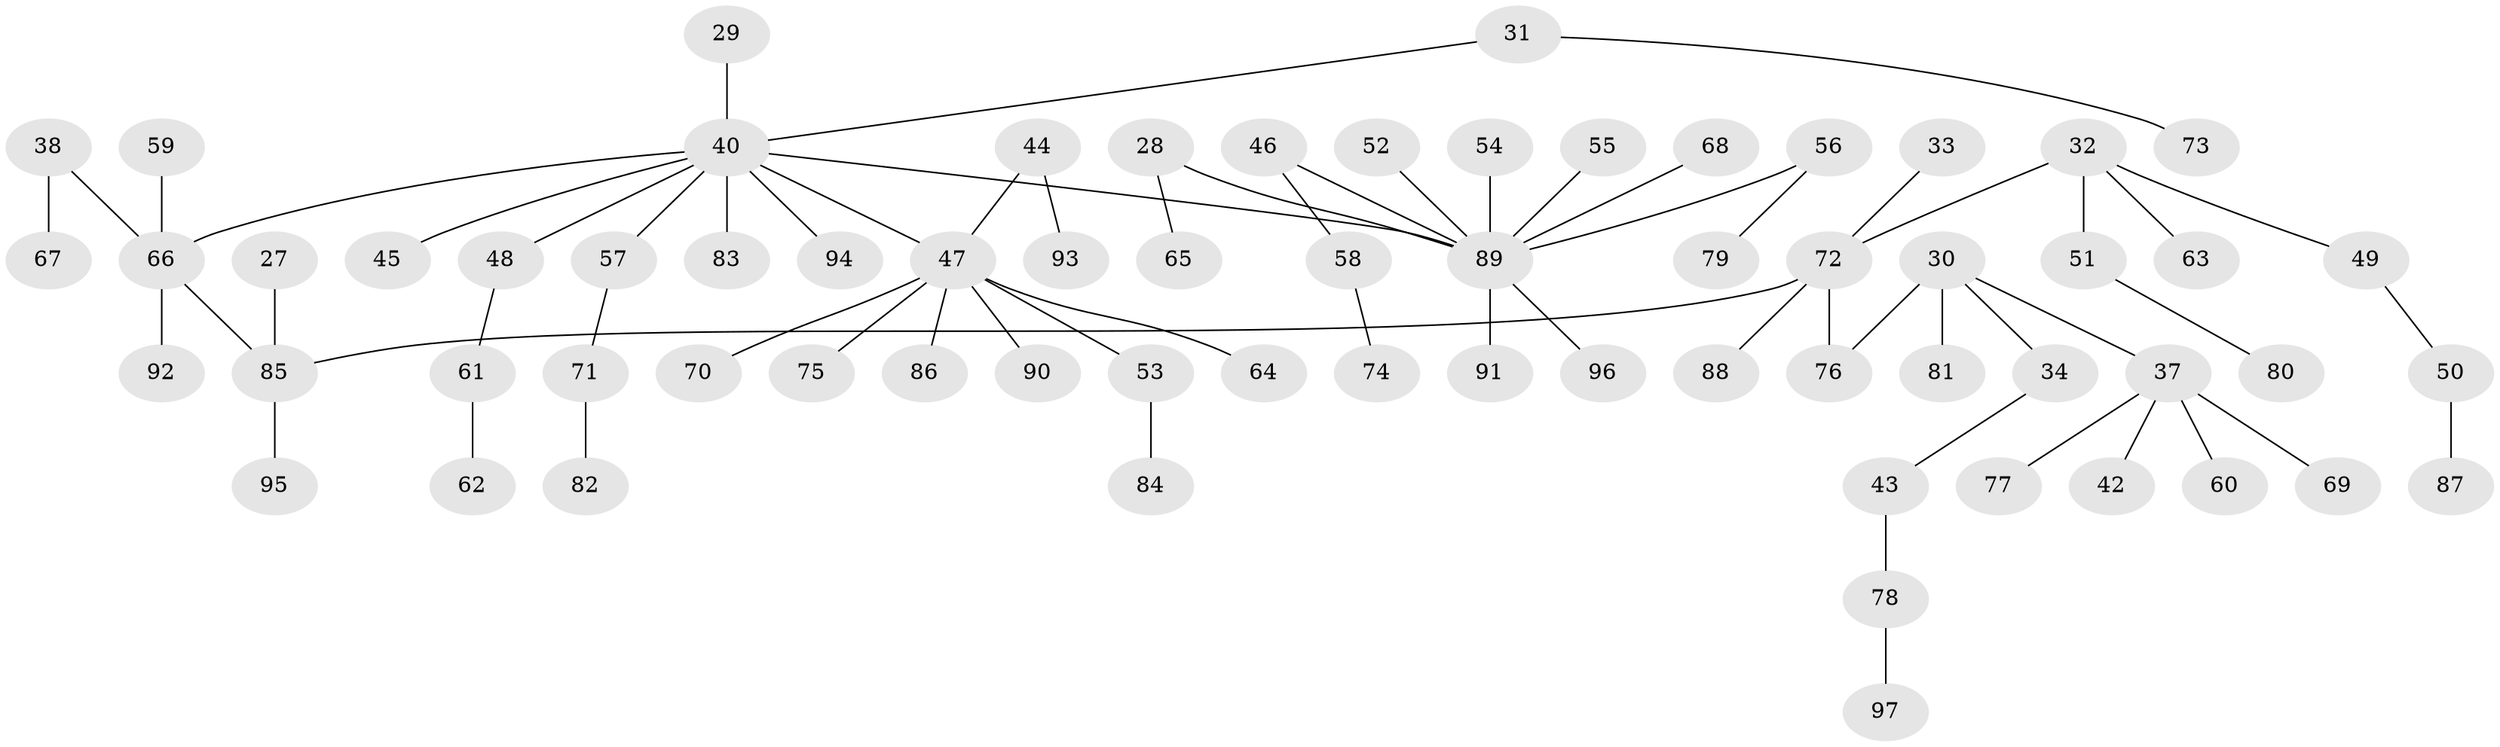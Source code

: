 // original degree distribution, {4: 0.10309278350515463, 5: 0.010309278350515464, 6: 0.030927835051546393, 3: 0.13402061855670103, 1: 0.5154639175257731, 2: 0.20618556701030927}
// Generated by graph-tools (version 1.1) at 2025/55/03/04/25 21:55:51]
// undirected, 67 vertices, 66 edges
graph export_dot {
graph [start="1"]
  node [color=gray90,style=filled];
  27;
  28;
  29;
  30;
  31;
  32;
  33;
  34;
  37 [super="+35"];
  38;
  40 [super="+4+7+16+24+21+25"];
  42;
  43;
  44;
  45;
  46;
  47 [super="+6+39+11+13+20"];
  48;
  49;
  50;
  51;
  52;
  53;
  54;
  55;
  56;
  57 [super="+41"];
  58;
  59;
  60;
  61;
  62;
  63;
  64;
  65;
  66 [super="+23"];
  67;
  68;
  69;
  70;
  71;
  72 [super="+12+10"];
  73;
  74;
  75;
  76 [super="+19"];
  77;
  78;
  79;
  80;
  81;
  82;
  83;
  84;
  85 [super="+17"];
  86;
  87;
  88 [super="+22"];
  89 [super="+18+36"];
  90;
  91;
  92;
  93;
  94;
  95;
  96;
  97;
  27 -- 85;
  28 -- 65;
  28 -- 89;
  29 -- 40;
  30 -- 34;
  30 -- 81;
  30 -- 76;
  30 -- 37;
  31 -- 73;
  31 -- 40;
  32 -- 49;
  32 -- 51;
  32 -- 63;
  32 -- 72;
  33 -- 72;
  34 -- 43;
  37 -- 42;
  37 -- 69;
  37 -- 77;
  37 -- 60;
  38 -- 67;
  38 -- 66;
  40 -- 45;
  40 -- 83;
  40 -- 47;
  40 -- 48;
  40 -- 94;
  40 -- 89;
  40 -- 57;
  40 -- 66;
  43 -- 78;
  44 -- 93;
  44 -- 47;
  46 -- 58;
  46 -- 89;
  47 -- 75;
  47 -- 53;
  47 -- 70;
  47 -- 64;
  47 -- 86;
  47 -- 90;
  48 -- 61;
  49 -- 50;
  50 -- 87;
  51 -- 80;
  52 -- 89;
  53 -- 84;
  54 -- 89;
  55 -- 89;
  56 -- 79;
  56 -- 89;
  57 -- 71;
  58 -- 74;
  59 -- 66;
  61 -- 62;
  66 -- 92;
  66 -- 85;
  68 -- 89;
  71 -- 82;
  72 -- 85;
  72 -- 76;
  72 -- 88;
  78 -- 97;
  85 -- 95;
  89 -- 91;
  89 -- 96;
}
